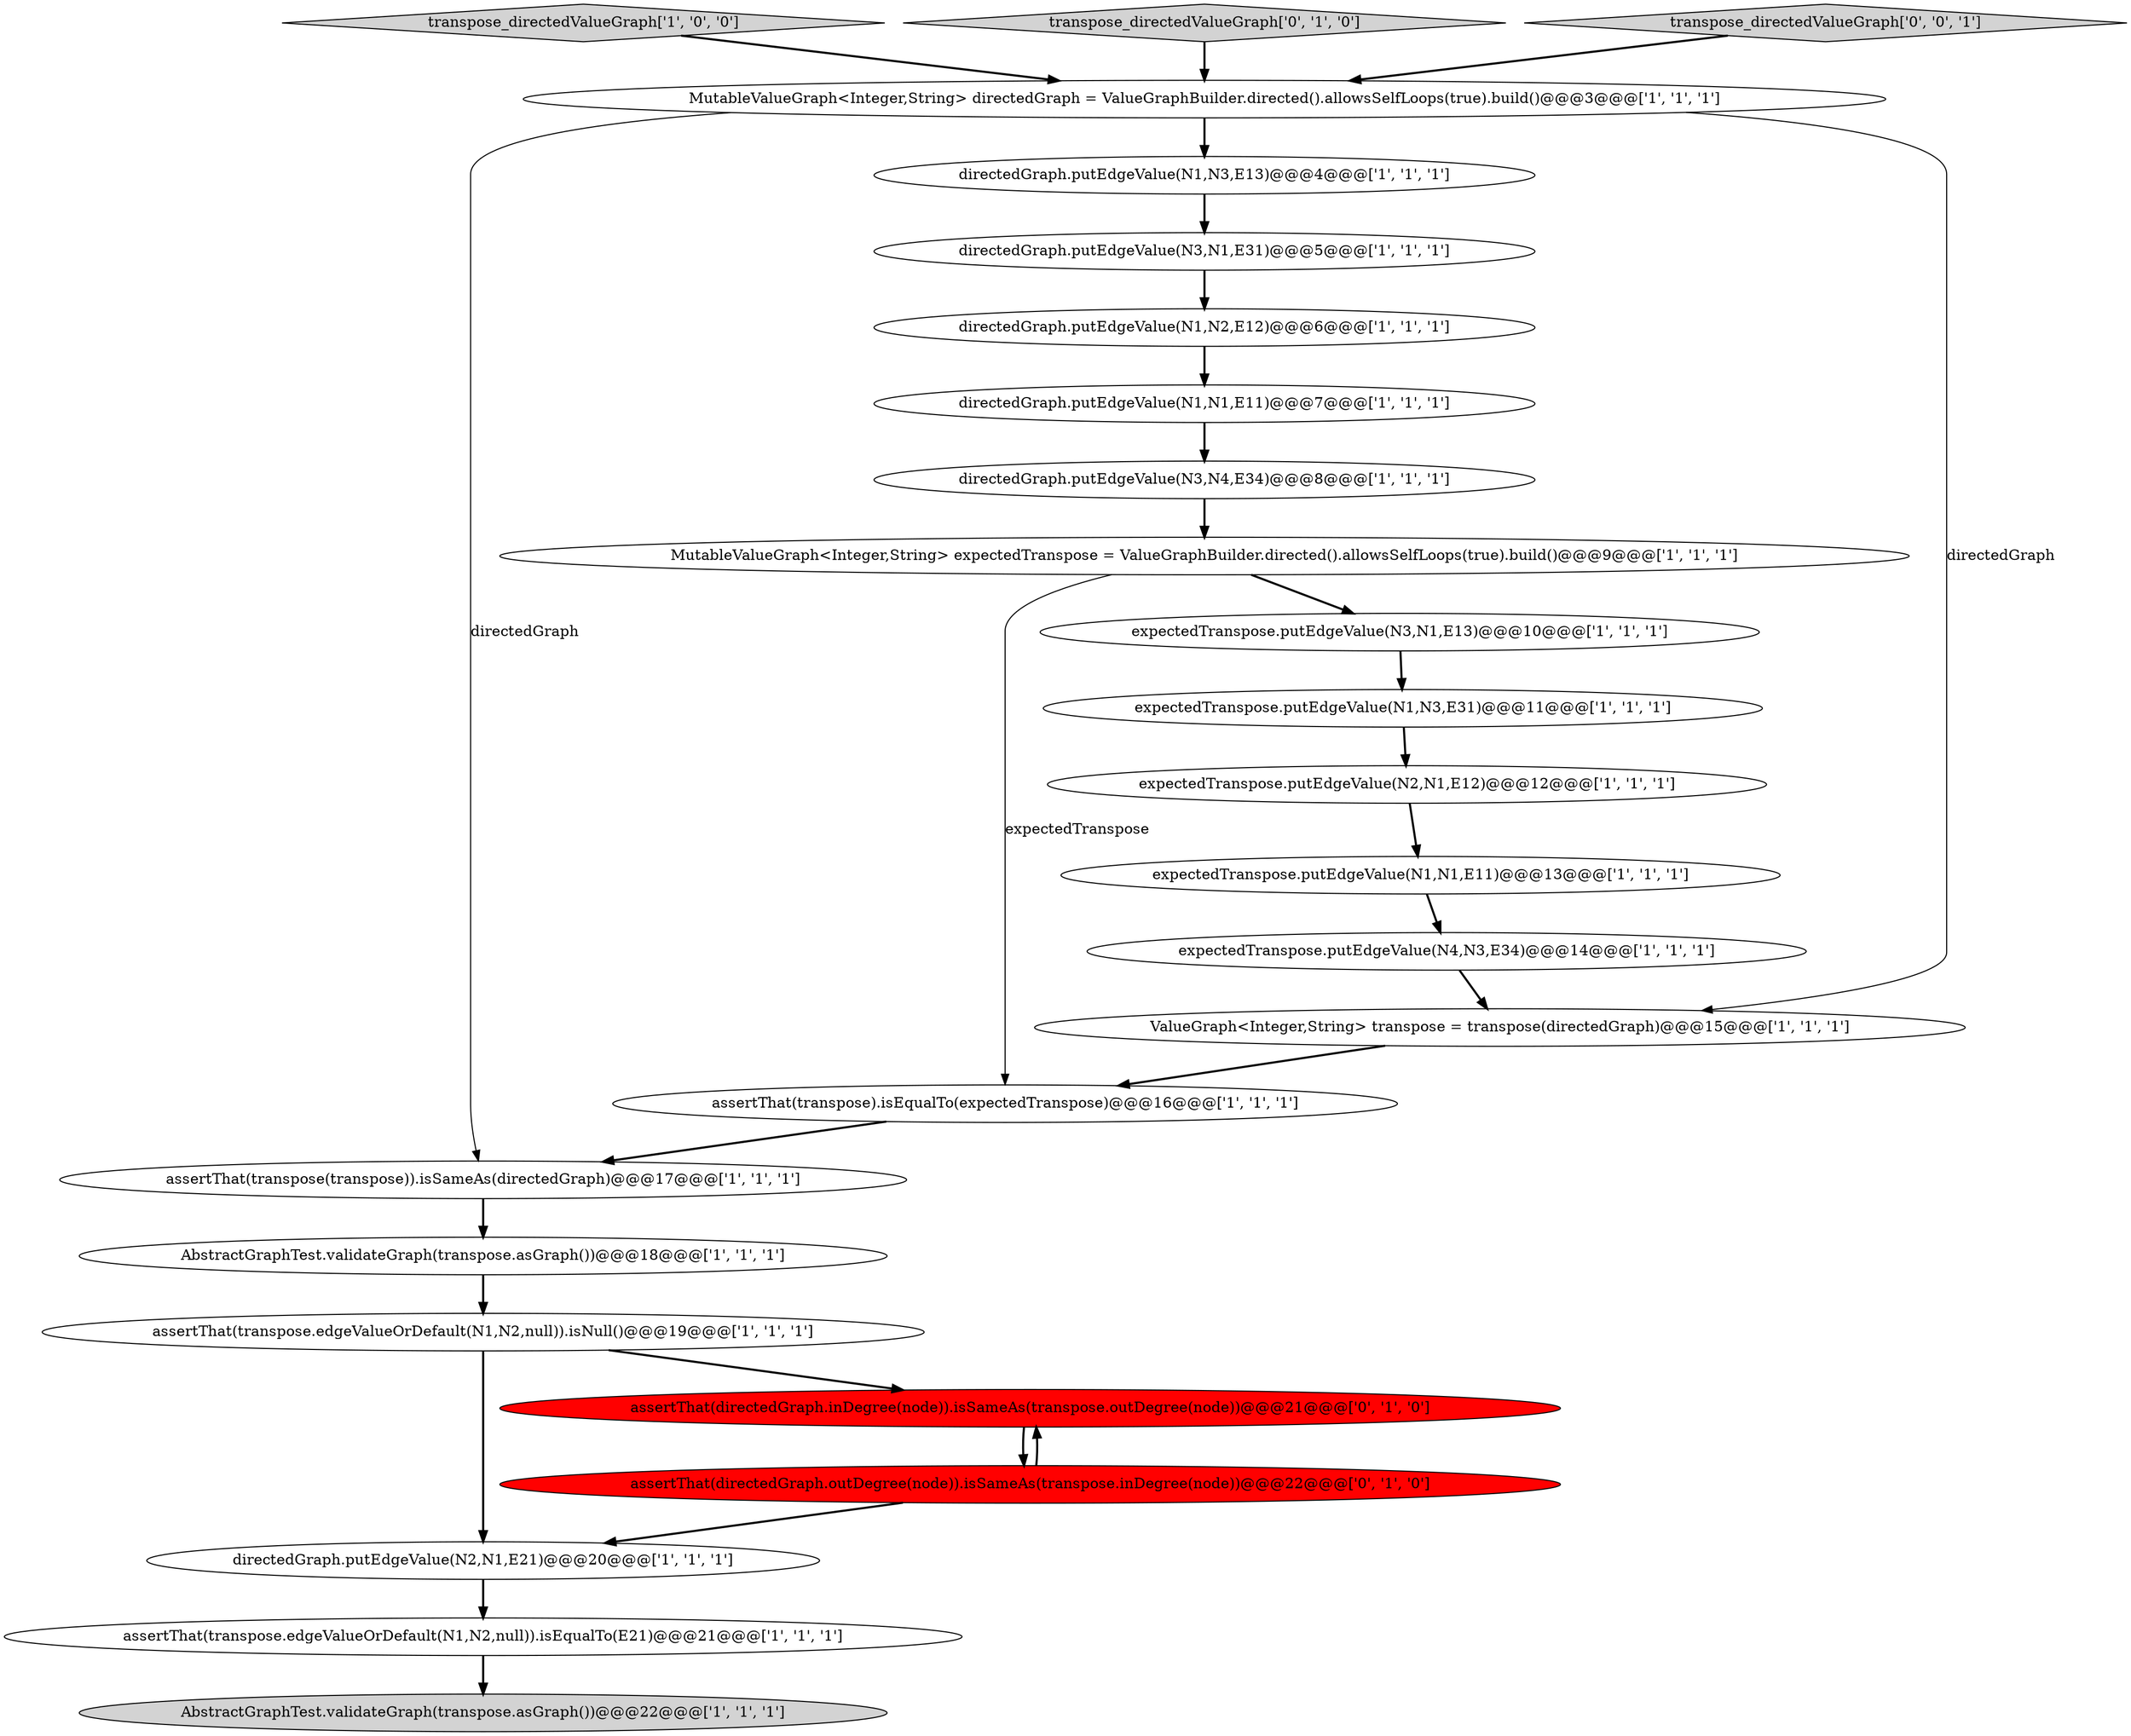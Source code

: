 digraph {
14 [style = filled, label = "ValueGraph<Integer,String> transpose = transpose(directedGraph)@@@15@@@['1', '1', '1']", fillcolor = white, shape = ellipse image = "AAA0AAABBB1BBB"];
6 [style = filled, label = "assertThat(transpose(transpose)).isSameAs(directedGraph)@@@17@@@['1', '1', '1']", fillcolor = white, shape = ellipse image = "AAA0AAABBB1BBB"];
20 [style = filled, label = "transpose_directedValueGraph['1', '0', '0']", fillcolor = lightgray, shape = diamond image = "AAA0AAABBB1BBB"];
1 [style = filled, label = "directedGraph.putEdgeValue(N2,N1,E21)@@@20@@@['1', '1', '1']", fillcolor = white, shape = ellipse image = "AAA0AAABBB1BBB"];
4 [style = filled, label = "assertThat(transpose.edgeValueOrDefault(N1,N2,null)).isEqualTo(E21)@@@21@@@['1', '1', '1']", fillcolor = white, shape = ellipse image = "AAA0AAABBB1BBB"];
5 [style = filled, label = "directedGraph.putEdgeValue(N3,N4,E34)@@@8@@@['1', '1', '1']", fillcolor = white, shape = ellipse image = "AAA0AAABBB1BBB"];
2 [style = filled, label = "assertThat(transpose.edgeValueOrDefault(N1,N2,null)).isNull()@@@19@@@['1', '1', '1']", fillcolor = white, shape = ellipse image = "AAA0AAABBB1BBB"];
18 [style = filled, label = "expectedTranspose.putEdgeValue(N1,N3,E31)@@@11@@@['1', '1', '1']", fillcolor = white, shape = ellipse image = "AAA0AAABBB1BBB"];
21 [style = filled, label = "transpose_directedValueGraph['0', '1', '0']", fillcolor = lightgray, shape = diamond image = "AAA0AAABBB2BBB"];
11 [style = filled, label = "assertThat(transpose).isEqualTo(expectedTranspose)@@@16@@@['1', '1', '1']", fillcolor = white, shape = ellipse image = "AAA0AAABBB1BBB"];
22 [style = filled, label = "assertThat(directedGraph.outDegree(node)).isSameAs(transpose.inDegree(node))@@@22@@@['0', '1', '0']", fillcolor = red, shape = ellipse image = "AAA1AAABBB2BBB"];
16 [style = filled, label = "expectedTranspose.putEdgeValue(N1,N1,E11)@@@13@@@['1', '1', '1']", fillcolor = white, shape = ellipse image = "AAA0AAABBB1BBB"];
3 [style = filled, label = "directedGraph.putEdgeValue(N1,N2,E12)@@@6@@@['1', '1', '1']", fillcolor = white, shape = ellipse image = "AAA0AAABBB1BBB"];
13 [style = filled, label = "expectedTranspose.putEdgeValue(N3,N1,E13)@@@10@@@['1', '1', '1']", fillcolor = white, shape = ellipse image = "AAA0AAABBB1BBB"];
12 [style = filled, label = "directedGraph.putEdgeValue(N1,N1,E11)@@@7@@@['1', '1', '1']", fillcolor = white, shape = ellipse image = "AAA0AAABBB1BBB"];
17 [style = filled, label = "expectedTranspose.putEdgeValue(N2,N1,E12)@@@12@@@['1', '1', '1']", fillcolor = white, shape = ellipse image = "AAA0AAABBB1BBB"];
19 [style = filled, label = "directedGraph.putEdgeValue(N3,N1,E31)@@@5@@@['1', '1', '1']", fillcolor = white, shape = ellipse image = "AAA0AAABBB1BBB"];
0 [style = filled, label = "expectedTranspose.putEdgeValue(N4,N3,E34)@@@14@@@['1', '1', '1']", fillcolor = white, shape = ellipse image = "AAA0AAABBB1BBB"];
23 [style = filled, label = "assertThat(directedGraph.inDegree(node)).isSameAs(transpose.outDegree(node))@@@21@@@['0', '1', '0']", fillcolor = red, shape = ellipse image = "AAA1AAABBB2BBB"];
15 [style = filled, label = "directedGraph.putEdgeValue(N1,N3,E13)@@@4@@@['1', '1', '1']", fillcolor = white, shape = ellipse image = "AAA0AAABBB1BBB"];
9 [style = filled, label = "AbstractGraphTest.validateGraph(transpose.asGraph())@@@22@@@['1', '1', '1']", fillcolor = lightgray, shape = ellipse image = "AAA0AAABBB1BBB"];
10 [style = filled, label = "AbstractGraphTest.validateGraph(transpose.asGraph())@@@18@@@['1', '1', '1']", fillcolor = white, shape = ellipse image = "AAA0AAABBB1BBB"];
24 [style = filled, label = "transpose_directedValueGraph['0', '0', '1']", fillcolor = lightgray, shape = diamond image = "AAA0AAABBB3BBB"];
8 [style = filled, label = "MutableValueGraph<Integer,String> expectedTranspose = ValueGraphBuilder.directed().allowsSelfLoops(true).build()@@@9@@@['1', '1', '1']", fillcolor = white, shape = ellipse image = "AAA0AAABBB1BBB"];
7 [style = filled, label = "MutableValueGraph<Integer,String> directedGraph = ValueGraphBuilder.directed().allowsSelfLoops(true).build()@@@3@@@['1', '1', '1']", fillcolor = white, shape = ellipse image = "AAA0AAABBB1BBB"];
4->9 [style = bold, label=""];
5->8 [style = bold, label=""];
1->4 [style = bold, label=""];
16->0 [style = bold, label=""];
12->5 [style = bold, label=""];
2->1 [style = bold, label=""];
7->14 [style = solid, label="directedGraph"];
11->6 [style = bold, label=""];
18->17 [style = bold, label=""];
3->12 [style = bold, label=""];
8->13 [style = bold, label=""];
15->19 [style = bold, label=""];
22->23 [style = bold, label=""];
8->11 [style = solid, label="expectedTranspose"];
2->23 [style = bold, label=""];
0->14 [style = bold, label=""];
23->22 [style = bold, label=""];
6->10 [style = bold, label=""];
21->7 [style = bold, label=""];
7->15 [style = bold, label=""];
10->2 [style = bold, label=""];
22->1 [style = bold, label=""];
20->7 [style = bold, label=""];
24->7 [style = bold, label=""];
14->11 [style = bold, label=""];
19->3 [style = bold, label=""];
7->6 [style = solid, label="directedGraph"];
17->16 [style = bold, label=""];
13->18 [style = bold, label=""];
}
